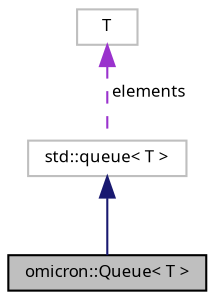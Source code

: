 digraph "omicron::Queue&lt; T &gt;"
{
  bgcolor="transparent";
  edge [fontname="FreeSans.ttf",fontsize="8",labelfontname="FreeSans.ttf",labelfontsize="8"];
  node [fontname="FreeSans.ttf",fontsize="8",shape=record];
  Node1 [label="omicron::Queue\< T \>",height=0.2,width=0.4,color="black", fillcolor="grey75", style="filled", fontcolor="black"];
  Node2 -> Node1 [dir="back",color="midnightblue",fontsize="8",style="solid",fontname="FreeSans.ttf"];
  Node2 [label="std::queue\< T \>",height=0.2,width=0.4,color="grey75",tooltip="STL class. "];
  Node3 -> Node2 [dir="back",color="darkorchid3",fontsize="8",style="dashed",label=" elements" ,fontname="FreeSans.ttf"];
  Node3 [label="T",height=0.2,width=0.4,color="grey75"];
}
